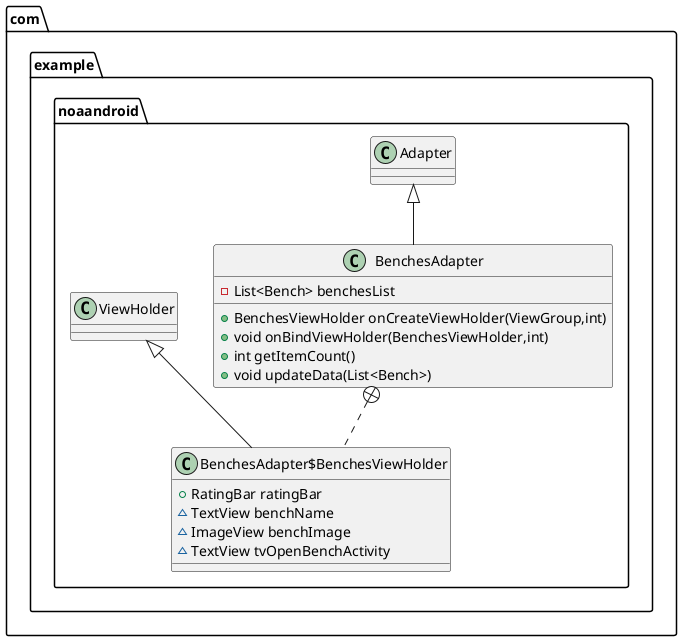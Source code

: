 @startuml
class com.example.noaandroid.BenchesAdapter {
- List<Bench> benchesList
+ BenchesViewHolder onCreateViewHolder(ViewGroup,int)
+ void onBindViewHolder(BenchesViewHolder,int)
+ int getItemCount()
+ void updateData(List<Bench>)
}


class com.example.noaandroid.BenchesAdapter$BenchesViewHolder {
+ RatingBar ratingBar
~ TextView benchName
~ ImageView benchImage
~ TextView tvOpenBenchActivity
}



com.example.noaandroid.Adapter <|-- com.example.noaandroid.BenchesAdapter
com.example.noaandroid.BenchesAdapter +.. com.example.noaandroid.BenchesAdapter$BenchesViewHolder
com.example.noaandroid.ViewHolder <|-- com.example.noaandroid.BenchesAdapter$BenchesViewHolder
@enduml